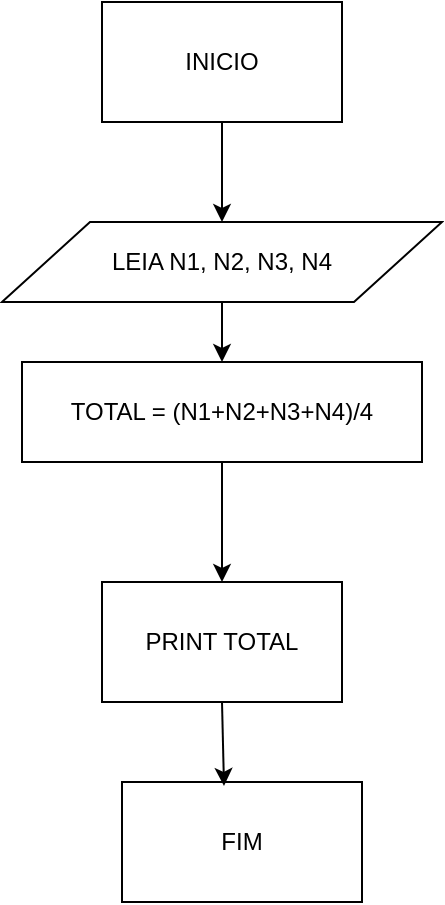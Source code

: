 <mxfile version="10.6.8" type="device"><diagram id="hY6Ko7unL3pN8_WykCQA" name="a)"><mxGraphModel dx="840" dy="435" grid="1" gridSize="10" guides="1" tooltips="1" connect="1" arrows="1" fold="1" page="1" pageScale="1" pageWidth="827" pageHeight="1169" math="0" shadow="0"><root><mxCell id="0"/><mxCell id="1" parent="0"/><mxCell id="wdfkopN9wJG3r9-7fRhd-1" value="INICIO" style="rounded=0;whiteSpace=wrap;html=1;" vertex="1" parent="1"><mxGeometry x="310" y="60" width="120" height="60" as="geometry"/></mxCell><mxCell id="wdfkopN9wJG3r9-7fRhd-2" value="LEIA N1, N2, N3, N4" style="shape=parallelogram;perimeter=parallelogramPerimeter;whiteSpace=wrap;html=1;" vertex="1" parent="1"><mxGeometry x="260" y="170" width="220" height="40" as="geometry"/></mxCell><mxCell id="wdfkopN9wJG3r9-7fRhd-3" value="" style="endArrow=classic;html=1;exitX=0.5;exitY=1;exitDx=0;exitDy=0;" edge="1" parent="1" source="wdfkopN9wJG3r9-7fRhd-1" target="wdfkopN9wJG3r9-7fRhd-2"><mxGeometry width="50" height="50" relative="1" as="geometry"><mxPoint x="310" y="300" as="sourcePoint"/><mxPoint x="310" y="360" as="targetPoint"/><Array as="points"><mxPoint x="370" y="120"/></Array></mxGeometry></mxCell><mxCell id="wdfkopN9wJG3r9-7fRhd-4" value="" style="endArrow=classic;html=1;exitX=0.5;exitY=1;exitDx=0;exitDy=0;" edge="1" parent="1" source="wdfkopN9wJG3r9-7fRhd-2" target="wdfkopN9wJG3r9-7fRhd-5"><mxGeometry width="50" height="50" relative="1" as="geometry"><mxPoint x="260" y="280" as="sourcePoint"/><mxPoint x="370" y="270" as="targetPoint"/></mxGeometry></mxCell><mxCell id="wdfkopN9wJG3r9-7fRhd-5" value="TOTAL = (N1+N2+N3+N4)/4" style="rounded=0;whiteSpace=wrap;html=1;" vertex="1" parent="1"><mxGeometry x="270" y="240" width="200" height="50" as="geometry"/></mxCell><mxCell id="wdfkopN9wJG3r9-7fRhd-6" value="" style="endArrow=classic;html=1;exitX=0.5;exitY=1;exitDx=0;exitDy=0;" edge="1" parent="1" source="wdfkopN9wJG3r9-7fRhd-5"><mxGeometry width="50" height="50" relative="1" as="geometry"><mxPoint x="260" y="360" as="sourcePoint"/><mxPoint x="370" y="350" as="targetPoint"/></mxGeometry></mxCell><mxCell id="wdfkopN9wJG3r9-7fRhd-8" value="" style="edgeStyle=orthogonalEdgeStyle;rounded=0;orthogonalLoop=1;jettySize=auto;html=1;exitX=0.5;exitY=0;exitDx=0;exitDy=0;exitPerimeter=0;entryX=0.5;entryY=0;entryDx=0;entryDy=0;" edge="1" parent="1" source="wdfkopN9wJG3r9-7fRhd-7" target="wdfkopN9wJG3r9-7fRhd-7"><mxGeometry relative="1" as="geometry"/></mxCell><mxCell id="wdfkopN9wJG3r9-7fRhd-7" value="PRINT TOTAL" style="rounded=0;whiteSpace=wrap;html=1;" vertex="1" parent="1"><mxGeometry x="310" y="350" width="120" height="60" as="geometry"/></mxCell><mxCell id="hAaKkPDx1TIQI4yqy6bC-1" value="FIM" style="rounded=0;whiteSpace=wrap;html=1;" vertex="1" parent="1"><mxGeometry x="320" y="450" width="120" height="60" as="geometry"/></mxCell><mxCell id="hAaKkPDx1TIQI4yqy6bC-2" value="" style="endArrow=classic;html=1;exitX=0.5;exitY=1;exitDx=0;exitDy=0;entryX=0.425;entryY=0.033;entryDx=0;entryDy=0;entryPerimeter=0;" edge="1" parent="1" source="wdfkopN9wJG3r9-7fRhd-7" target="hAaKkPDx1TIQI4yqy6bC-1"><mxGeometry width="50" height="50" relative="1" as="geometry"><mxPoint x="340" y="460" as="sourcePoint"/><mxPoint x="390" y="410" as="targetPoint"/></mxGeometry></mxCell></root></mxGraphModel></diagram><diagram id="XQXu_08x8l_-DUG1h9C2" name="b)"><mxGraphModel dx="840" dy="435" grid="1" gridSize="10" guides="1" tooltips="1" connect="1" arrows="1" fold="1" page="1" pageScale="1" pageWidth="827" pageHeight="1169" math="0" shadow="0"><root><mxCell id="hjT5j8UOPdwTvzDukI-q-0"/><mxCell id="hjT5j8UOPdwTvzDukI-q-1" parent="hjT5j8UOPdwTvzDukI-q-0"/><mxCell id="hjT5j8UOPdwTvzDukI-q-2" value="INICIO" style="rounded=0;whiteSpace=wrap;html=1;" vertex="1" parent="hjT5j8UOPdwTvzDukI-q-1"><mxGeometry x="330" y="20" width="120" height="60" as="geometry"/></mxCell><mxCell id="hjT5j8UOPdwTvzDukI-q-3" value="" style="endArrow=classic;html=1;exitX=0.5;exitY=1;exitDx=0;exitDy=0;" edge="1" parent="hjT5j8UOPdwTvzDukI-q-1" source="hjT5j8UOPdwTvzDukI-q-2"><mxGeometry width="50" height="50" relative="1" as="geometry"><mxPoint x="330" y="150" as="sourcePoint"/><mxPoint x="390" y="140" as="targetPoint"/></mxGeometry></mxCell><mxCell id="hjT5j8UOPdwTvzDukI-q-4" value="LEIA NUM" style="shape=parallelogram;perimeter=parallelogramPerimeter;whiteSpace=wrap;html=1;" vertex="1" parent="hjT5j8UOPdwTvzDukI-q-1"><mxGeometry x="330" y="140" width="120" height="60" as="geometry"/></mxCell><mxCell id="hjT5j8UOPdwTvzDukI-q-5" value="ANTECESSOR = NUM -1&lt;br&gt;SUCESSOR = NUM +1&lt;br&gt;" style="rounded=0;whiteSpace=wrap;html=1;" vertex="1" parent="hjT5j8UOPdwTvzDukI-q-1"><mxGeometry x="290" y="240" width="190" height="60" as="geometry"/></mxCell><mxCell id="hjT5j8UOPdwTvzDukI-q-6" value="" style="endArrow=classic;html=1;exitX=0.45;exitY=0.983;exitDx=0;exitDy=0;exitPerimeter=0;" edge="1" parent="hjT5j8UOPdwTvzDukI-q-1" source="hjT5j8UOPdwTvzDukI-q-4" target="hjT5j8UOPdwTvzDukI-q-5"><mxGeometry width="50" height="50" relative="1" as="geometry"><mxPoint x="360" y="240" as="sourcePoint"/><mxPoint x="410" y="190" as="targetPoint"/></mxGeometry></mxCell><mxCell id="hjT5j8UOPdwTvzDukI-q-7" value="" style="endArrow=classic;html=1;exitX=0.5;exitY=1;exitDx=0;exitDy=0;" edge="1" parent="hjT5j8UOPdwTvzDukI-q-1" source="hjT5j8UOPdwTvzDukI-q-5"><mxGeometry width="50" height="50" relative="1" as="geometry"><mxPoint x="340" y="370" as="sourcePoint"/><mxPoint x="385" y="350" as="targetPoint"/></mxGeometry></mxCell><mxCell id="hjT5j8UOPdwTvzDukI-q-8" value="PRINT ANTECESSOR, SUCESSOR" style="rounded=0;whiteSpace=wrap;html=1;" vertex="1" parent="hjT5j8UOPdwTvzDukI-q-1"><mxGeometry x="250" y="350" width="280" height="60" as="geometry"/></mxCell><mxCell id="hjT5j8UOPdwTvzDukI-q-9" value="" style="endArrow=classic;html=1;" edge="1" parent="hjT5j8UOPdwTvzDukI-q-1"><mxGeometry width="50" height="50" relative="1" as="geometry"><mxPoint x="384.5" y="410" as="sourcePoint"/><mxPoint x="384.5" y="480" as="targetPoint"/></mxGeometry></mxCell><mxCell id="hjT5j8UOPdwTvzDukI-q-10" value="FIM" style="rounded=0;whiteSpace=wrap;html=1;" vertex="1" parent="hjT5j8UOPdwTvzDukI-q-1"><mxGeometry x="325" y="480" width="120" height="60" as="geometry"/></mxCell></root></mxGraphModel></diagram><diagram id="wFkbNKXOZpG0v5vu66p1" name="c)"><mxGraphModel dx="840" dy="435" grid="1" gridSize="10" guides="1" tooltips="1" connect="1" arrows="1" fold="1" page="1" pageScale="1" pageWidth="827" pageHeight="1169" math="0" shadow="0"><root><mxCell id="GE-3v62ZoTMH5dFW9jKm-0"/><mxCell id="GE-3v62ZoTMH5dFW9jKm-1" parent="GE-3v62ZoTMH5dFW9jKm-0"/><mxCell id="GE-3v62ZoTMH5dFW9jKm-2" value="INICIO" style="rounded=0;whiteSpace=wrap;html=1;" vertex="1" parent="GE-3v62ZoTMH5dFW9jKm-1"><mxGeometry x="330" y="30" width="120" height="60" as="geometry"/></mxCell><mxCell id="GE-3v62ZoTMH5dFW9jKm-3" value="" style="endArrow=classic;html=1;exitX=0.5;exitY=1;exitDx=0;exitDy=0;" edge="1" parent="GE-3v62ZoTMH5dFW9jKm-1" source="GE-3v62ZoTMH5dFW9jKm-2"><mxGeometry width="50" height="50" relative="1" as="geometry"><mxPoint x="370" y="190" as="sourcePoint"/><mxPoint x="390" y="150" as="targetPoint"/></mxGeometry></mxCell><mxCell id="GE-3v62ZoTMH5dFW9jKm-4" value="LEIA A, B" style="shape=parallelogram;perimeter=parallelogramPerimeter;whiteSpace=wrap;html=1;" vertex="1" parent="GE-3v62ZoTMH5dFW9jKm-1"><mxGeometry x="290" y="150" width="210" height="60" as="geometry"/></mxCell><mxCell id="GE-3v62ZoTMH5dFW9jKm-5" value="" style="endArrow=classic;html=1;exitX=0.5;exitY=1;exitDx=0;exitDy=0;" edge="1" parent="GE-3v62ZoTMH5dFW9jKm-1" source="GE-3v62ZoTMH5dFW9jKm-4"><mxGeometry width="50" height="50" relative="1" as="geometry"><mxPoint x="370" y="330" as="sourcePoint"/><mxPoint x="395" y="280" as="targetPoint"/></mxGeometry></mxCell><mxCell id="GE-3v62ZoTMH5dFW9jKm-6" value="A RECEBE B&lt;br&gt;B RECEBE A&lt;br&gt;" style="rounded=0;whiteSpace=wrap;html=1;" vertex="1" parent="GE-3v62ZoTMH5dFW9jKm-1"><mxGeometry x="300" y="280" width="190" height="60" as="geometry"/></mxCell><mxCell id="GE-3v62ZoTMH5dFW9jKm-7" value="PRINT A, B" style="rounded=0;whiteSpace=wrap;html=1;" vertex="1" parent="GE-3v62ZoTMH5dFW9jKm-1"><mxGeometry x="335" y="380" width="120" height="60" as="geometry"/></mxCell><mxCell id="GE-3v62ZoTMH5dFW9jKm-8" value="" style="endArrow=classic;html=1;exitX=0.5;exitY=1;exitDx=0;exitDy=0;entryX=0.5;entryY=0;entryDx=0;entryDy=0;" edge="1" parent="GE-3v62ZoTMH5dFW9jKm-1" source="GE-3v62ZoTMH5dFW9jKm-6" target="GE-3v62ZoTMH5dFW9jKm-7"><mxGeometry width="50" height="50" relative="1" as="geometry"><mxPoint x="370" y="390" as="sourcePoint"/><mxPoint x="420" y="340" as="targetPoint"/></mxGeometry></mxCell><mxCell id="GE-3v62ZoTMH5dFW9jKm-9" value="FIM" style="rounded=0;whiteSpace=wrap;html=1;" vertex="1" parent="GE-3v62ZoTMH5dFW9jKm-1"><mxGeometry x="335" y="490" width="120" height="60" as="geometry"/></mxCell><mxCell id="GE-3v62ZoTMH5dFW9jKm-10" value="" style="endArrow=classic;html=1;exitX=0.5;exitY=1;exitDx=0;exitDy=0;entryX=0.5;entryY=0;entryDx=0;entryDy=0;" edge="1" parent="GE-3v62ZoTMH5dFW9jKm-1" source="GE-3v62ZoTMH5dFW9jKm-7" target="GE-3v62ZoTMH5dFW9jKm-9"><mxGeometry width="50" height="50" relative="1" as="geometry"><mxPoint x="380" y="500" as="sourcePoint"/><mxPoint x="430" y="450" as="targetPoint"/></mxGeometry></mxCell></root></mxGraphModel></diagram><diagram id="UJwARUkGDHC0e8-ZbfzS" name="d)"><mxGraphModel dx="840" dy="435" grid="1" gridSize="10" guides="1" tooltips="1" connect="1" arrows="1" fold="1" page="1" pageScale="1" pageWidth="827" pageHeight="1169" math="0" shadow="0"><root><mxCell id="zXxsm3hh2Y7dOTWuamoz-0"/><mxCell id="zXxsm3hh2Y7dOTWuamoz-1" parent="zXxsm3hh2Y7dOTWuamoz-0"/><mxCell id="zXxsm3hh2Y7dOTWuamoz-2" value="INICIO" style="rounded=0;whiteSpace=wrap;html=1;" vertex="1" parent="zXxsm3hh2Y7dOTWuamoz-1"><mxGeometry x="300" y="20" width="120" height="60" as="geometry"/></mxCell><mxCell id="zXxsm3hh2Y7dOTWuamoz-3" value="" style="endArrow=classic;html=1;exitX=0.5;exitY=1;exitDx=0;exitDy=0;" edge="1" parent="zXxsm3hh2Y7dOTWuamoz-1" source="zXxsm3hh2Y7dOTWuamoz-2"><mxGeometry width="50" height="50" relative="1" as="geometry"><mxPoint x="340" y="160" as="sourcePoint"/><mxPoint x="360" y="139" as="targetPoint"/></mxGeometry></mxCell><mxCell id="zXxsm3hh2Y7dOTWuamoz-4" value="RESULT RECEBE (NUM+1) % 61" style="shape=parallelogram;perimeter=parallelogramPerimeter;whiteSpace=wrap;html=1;" vertex="1" parent="zXxsm3hh2Y7dOTWuamoz-1"><mxGeometry x="230" y="260" width="270" height="60" as="geometry"/></mxCell><mxCell id="zXxsm3hh2Y7dOTWuamoz-5" value="LEIA NUM" style="rounded=0;whiteSpace=wrap;html=1;" vertex="1" parent="zXxsm3hh2Y7dOTWuamoz-1"><mxGeometry x="250" y="140" width="230" height="60" as="geometry"/></mxCell><mxCell id="zXxsm3hh2Y7dOTWuamoz-6" value="" style="endArrow=classic;html=1;exitX=0.5;exitY=1;exitDx=0;exitDy=0;entryX=0.5;entryY=0;entryDx=0;entryDy=0;" edge="1" parent="zXxsm3hh2Y7dOTWuamoz-1" source="zXxsm3hh2Y7dOTWuamoz-5" target="zXxsm3hh2Y7dOTWuamoz-4"><mxGeometry width="50" height="50" relative="1" as="geometry"><mxPoint x="340" y="250" as="sourcePoint"/><mxPoint x="390" y="200" as="targetPoint"/></mxGeometry></mxCell><mxCell id="zXxsm3hh2Y7dOTWuamoz-7" value="" style="endArrow=classic;html=1;exitX=0.5;exitY=1;exitDx=0;exitDy=0;entryX=0.5;entryY=0;entryDx=0;entryDy=0;" edge="1" parent="zXxsm3hh2Y7dOTWuamoz-1" source="zXxsm3hh2Y7dOTWuamoz-4" target="zXxsm3hh2Y7dOTWuamoz-8"><mxGeometry width="50" height="50" relative="1" as="geometry"><mxPoint x="230" y="390" as="sourcePoint"/><mxPoint x="280" y="340" as="targetPoint"/></mxGeometry></mxCell><mxCell id="zXxsm3hh2Y7dOTWuamoz-8" value="PRINT RESULT" style="rounded=0;whiteSpace=wrap;html=1;" vertex="1" parent="zXxsm3hh2Y7dOTWuamoz-1"><mxGeometry x="305" y="370" width="120" height="60" as="geometry"/></mxCell><mxCell id="zXxsm3hh2Y7dOTWuamoz-9" value="" style="endArrow=classic;html=1;exitX=0.5;exitY=1;exitDx=0;exitDy=0;" edge="1" parent="zXxsm3hh2Y7dOTWuamoz-1" source="zXxsm3hh2Y7dOTWuamoz-8"><mxGeometry width="50" height="50" relative="1" as="geometry"><mxPoint x="340" y="530" as="sourcePoint"/><mxPoint x="365" y="470" as="targetPoint"/></mxGeometry></mxCell><mxCell id="zXxsm3hh2Y7dOTWuamoz-10" value="FIM" style="rounded=0;whiteSpace=wrap;html=1;" vertex="1" parent="zXxsm3hh2Y7dOTWuamoz-1"><mxGeometry x="305" y="470" width="120" height="60" as="geometry"/></mxCell></root></mxGraphModel></diagram></mxfile>